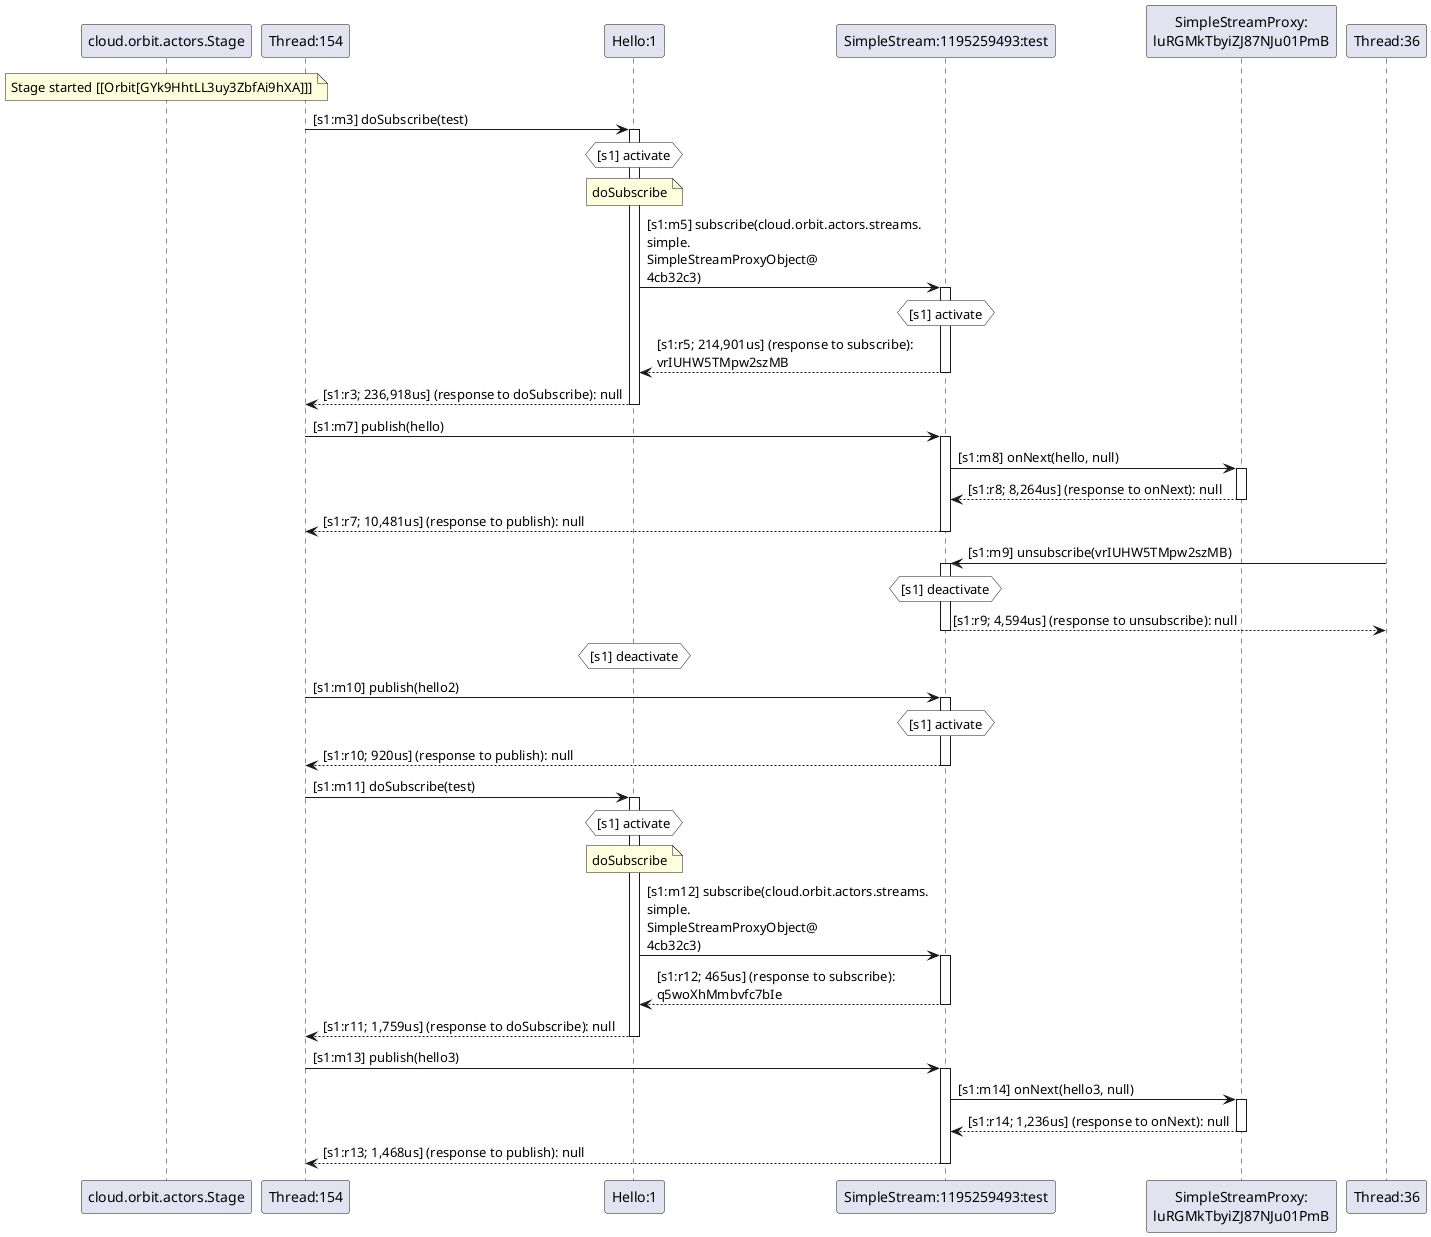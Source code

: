 @startuml
note over "cloud.orbit.actors.Stage": Stage started [[Orbit[GYk9HhtLL3uy3ZbfAi9hXA]]]
"Thread:154" -> "Hello:1" : [s1:m3] doSubscribe(test)
activate "Hello:1"
hnote over "Hello:1" #white : [s1] activate
note over "Hello:1": doSubscribe
"Hello:1" -> "SimpleStream:1195259493:test" : [s1:m5] subscribe(cloud.orbit.actors.streams.\nsimple.\nSimpleStreamProxyObject@\n4cb32c3)
activate "SimpleStream:1195259493:test"
hnote over "SimpleStream:1195259493:test" #white : [s1] activate
"SimpleStream:1195259493:test" --> "Hello:1" : [s1:r5; 214,901us] (response to subscribe): \nvrIUHW5TMpw2szMB
deactivate "SimpleStream:1195259493:test"
"Hello:1" --> "Thread:154" : [s1:r3; 236,918us] (response to doSubscribe): null
deactivate "Hello:1"
"Thread:154" -> "SimpleStream:1195259493:test" : [s1:m7] publish(hello)
activate "SimpleStream:1195259493:test"
"SimpleStream:1195259493:test" -> "SimpleStreamProxy:\nluRGMkTbyiZJ87NJu01PmB" : [s1:m8] onNext(hello, null)
activate "SimpleStreamProxy:\nluRGMkTbyiZJ87NJu01PmB"
"SimpleStreamProxy:\nluRGMkTbyiZJ87NJu01PmB" --> "SimpleStream:1195259493:test" : [s1:r8; 8,264us] (response to onNext): null
deactivate "SimpleStreamProxy:\nluRGMkTbyiZJ87NJu01PmB"
"SimpleStream:1195259493:test" --> "Thread:154" : [s1:r7; 10,481us] (response to publish): null
deactivate "SimpleStream:1195259493:test"
"Thread:36" -> "SimpleStream:1195259493:test" : [s1:m9] unsubscribe(vrIUHW5TMpw2szMB)
activate "SimpleStream:1195259493:test"
hnote over "SimpleStream:1195259493:test" #white : [s1] deactivate
"SimpleStream:1195259493:test" --> "Thread:36" : [s1:r9; 4,594us] (response to unsubscribe): null
deactivate "SimpleStream:1195259493:test"
hnote over "Hello:1" #white : [s1] deactivate
"Thread:154" -> "SimpleStream:1195259493:test" : [s1:m10] publish(hello2)
activate "SimpleStream:1195259493:test"
hnote over "SimpleStream:1195259493:test" #white : [s1] activate
"SimpleStream:1195259493:test" --> "Thread:154" : [s1:r10; 920us] (response to publish): null
deactivate "SimpleStream:1195259493:test"
"Thread:154" -> "Hello:1" : [s1:m11] doSubscribe(test)
activate "Hello:1"
hnote over "Hello:1" #white : [s1] activate
note over "Hello:1": doSubscribe
"Hello:1" -> "SimpleStream:1195259493:test" : [s1:m12] subscribe(cloud.orbit.actors.streams.\nsimple.\nSimpleStreamProxyObject@\n4cb32c3)
activate "SimpleStream:1195259493:test"
"SimpleStream:1195259493:test" --> "Hello:1" : [s1:r12; 465us] (response to subscribe): \nq5woXhMmbvfc7bIe
deactivate "SimpleStream:1195259493:test"
"Hello:1" --> "Thread:154" : [s1:r11; 1,759us] (response to doSubscribe): null
deactivate "Hello:1"
"Thread:154" -> "SimpleStream:1195259493:test" : [s1:m13] publish(hello3)
activate "SimpleStream:1195259493:test"
"SimpleStream:1195259493:test" -> "SimpleStreamProxy:\nluRGMkTbyiZJ87NJu01PmB" : [s1:m14] onNext(hello3, null)
activate "SimpleStreamProxy:\nluRGMkTbyiZJ87NJu01PmB"
"SimpleStreamProxy:\nluRGMkTbyiZJ87NJu01PmB" --> "SimpleStream:1195259493:test" : [s1:r14; 1,236us] (response to onNext): null
deactivate "SimpleStreamProxy:\nluRGMkTbyiZJ87NJu01PmB"
"SimpleStream:1195259493:test" --> "Thread:154" : [s1:r13; 1,468us] (response to publish): null
deactivate "SimpleStream:1195259493:test"
@enduml

